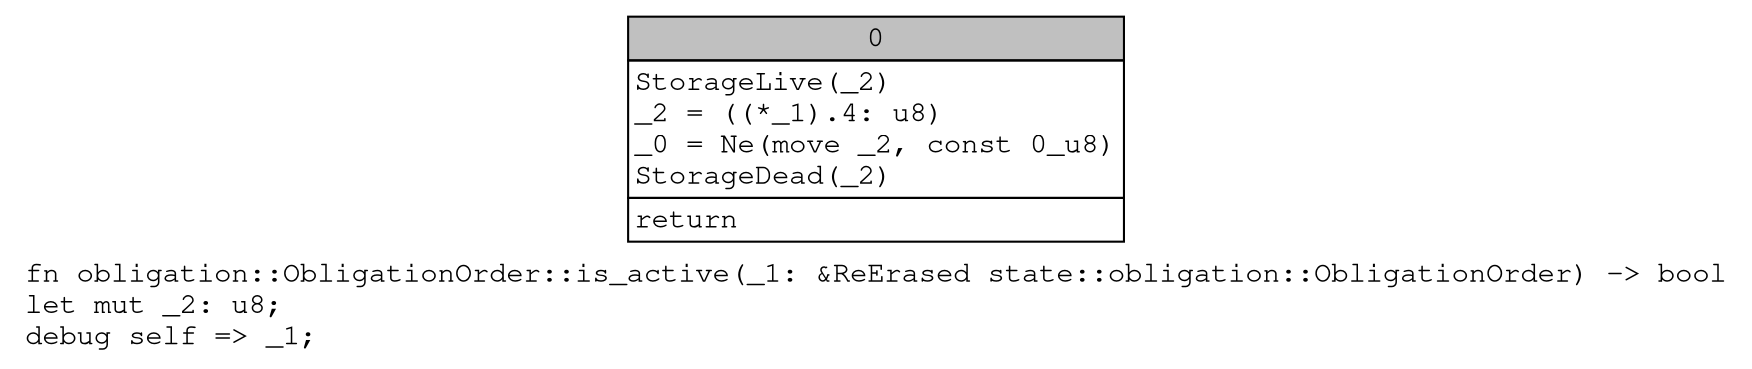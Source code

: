 digraph Mir_0_1752 {
    graph [fontname="Courier, monospace"];
    node [fontname="Courier, monospace"];
    edge [fontname="Courier, monospace"];
    label=<fn obligation::ObligationOrder::is_active(_1: &amp;ReErased state::obligation::ObligationOrder) -&gt; bool<br align="left"/>let mut _2: u8;<br align="left"/>debug self =&gt; _1;<br align="left"/>>;
    bb0__0_1752 [shape="none", label=<<table border="0" cellborder="1" cellspacing="0"><tr><td bgcolor="gray" align="center" colspan="1">0</td></tr><tr><td align="left" balign="left">StorageLive(_2)<br/>_2 = ((*_1).4: u8)<br/>_0 = Ne(move _2, const 0_u8)<br/>StorageDead(_2)<br/></td></tr><tr><td align="left">return</td></tr></table>>];
}
